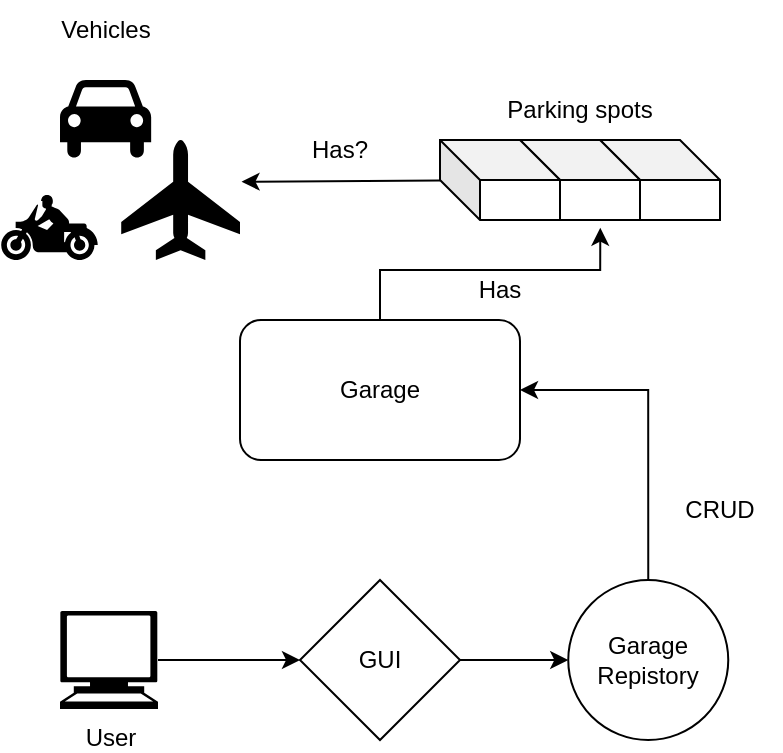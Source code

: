 <mxfile version="24.0.7" type="github">
  <diagram id="C5RBs43oDa-KdzZeNtuy" name="Page-1">
    <mxGraphModel dx="1185" dy="647" grid="1" gridSize="10" guides="1" tooltips="1" connect="1" arrows="1" fold="1" page="1" pageScale="1" pageWidth="827" pageHeight="1169" math="0" shadow="0">
      <root>
        <mxCell id="WIyWlLk6GJQsqaUBKTNV-0" />
        <mxCell id="WIyWlLk6GJQsqaUBKTNV-1" parent="WIyWlLk6GJQsqaUBKTNV-0" />
        <mxCell id="WIyWlLk6GJQsqaUBKTNV-3" value="Garage" style="rounded=1;whiteSpace=wrap;html=1;fontSize=12;glass=0;strokeWidth=1;shadow=0;" parent="WIyWlLk6GJQsqaUBKTNV-1" vertex="1">
          <mxGeometry x="310" y="230" width="140" height="70" as="geometry" />
        </mxCell>
        <mxCell id="9C-q0X9nKTrq2vJhem4q-1" value="Garage&lt;div&gt;Repistory&lt;/div&gt;" style="ellipse;whiteSpace=wrap;html=1;aspect=fixed;" vertex="1" parent="WIyWlLk6GJQsqaUBKTNV-1">
          <mxGeometry x="474.13" y="360" width="80" height="80" as="geometry" />
        </mxCell>
        <mxCell id="9C-q0X9nKTrq2vJhem4q-9" value="" style="shape=cube;whiteSpace=wrap;html=1;boundedLbl=1;backgroundOutline=1;darkOpacity=0.05;darkOpacity2=0.1;" vertex="1" parent="WIyWlLk6GJQsqaUBKTNV-1">
          <mxGeometry x="490" y="140" width="60" height="40" as="geometry" />
        </mxCell>
        <mxCell id="9C-q0X9nKTrq2vJhem4q-12" value="" style="shape=cube;whiteSpace=wrap;html=1;boundedLbl=1;backgroundOutline=1;darkOpacity=0.05;darkOpacity2=0.1;" vertex="1" parent="WIyWlLk6GJQsqaUBKTNV-1">
          <mxGeometry x="450" y="140" width="60" height="40" as="geometry" />
        </mxCell>
        <mxCell id="9C-q0X9nKTrq2vJhem4q-43" value="" style="rounded=0;orthogonalLoop=1;jettySize=auto;html=1;entryX=1.013;entryY=0.348;entryDx=0;entryDy=0;entryPerimeter=0;" edge="1" parent="WIyWlLk6GJQsqaUBKTNV-1" source="9C-q0X9nKTrq2vJhem4q-13" target="9C-q0X9nKTrq2vJhem4q-24">
          <mxGeometry relative="1" as="geometry" />
        </mxCell>
        <mxCell id="9C-q0X9nKTrq2vJhem4q-13" value="" style="shape=cube;whiteSpace=wrap;html=1;boundedLbl=1;backgroundOutline=1;darkOpacity=0.05;darkOpacity2=0.1;" vertex="1" parent="WIyWlLk6GJQsqaUBKTNV-1">
          <mxGeometry x="410" y="140" width="60" height="40" as="geometry" />
        </mxCell>
        <mxCell id="9C-q0X9nKTrq2vJhem4q-15" value="Parking spots" style="text;strokeColor=none;align=center;fillColor=none;html=1;verticalAlign=middle;whiteSpace=wrap;rounded=0;" vertex="1" parent="WIyWlLk6GJQsqaUBKTNV-1">
          <mxGeometry x="440" y="110" width="80" height="30" as="geometry" />
        </mxCell>
        <mxCell id="9C-q0X9nKTrq2vJhem4q-17" style="edgeStyle=orthogonalEdgeStyle;rounded=0;orthogonalLoop=1;jettySize=auto;html=1;entryX=0.669;entryY=1.096;entryDx=0;entryDy=0;entryPerimeter=0;" edge="1" parent="WIyWlLk6GJQsqaUBKTNV-1" source="WIyWlLk6GJQsqaUBKTNV-3" target="9C-q0X9nKTrq2vJhem4q-12">
          <mxGeometry relative="1" as="geometry" />
        </mxCell>
        <mxCell id="9C-q0X9nKTrq2vJhem4q-18" value="Has" style="text;strokeColor=none;align=center;fillColor=none;html=1;verticalAlign=middle;whiteSpace=wrap;rounded=0;" vertex="1" parent="WIyWlLk6GJQsqaUBKTNV-1">
          <mxGeometry x="410" y="200" width="60" height="30" as="geometry" />
        </mxCell>
        <mxCell id="9C-q0X9nKTrq2vJhem4q-22" value="CRUD" style="text;strokeColor=none;align=center;fillColor=none;html=1;verticalAlign=middle;whiteSpace=wrap;rounded=0;" vertex="1" parent="WIyWlLk6GJQsqaUBKTNV-1">
          <mxGeometry x="520" y="310" width="60" height="30" as="geometry" />
        </mxCell>
        <mxCell id="9C-q0X9nKTrq2vJhem4q-24" value="" style="shape=mxgraph.signs.transportation.airplane_3;html=1;pointerEvents=1;fillColor=#000000;strokeColor=none;verticalLabelPosition=bottom;verticalAlign=top;align=center;sketch=0;" vertex="1" parent="WIyWlLk6GJQsqaUBKTNV-1">
          <mxGeometry x="250.61" y="140" width="59.39" height="60" as="geometry" />
        </mxCell>
        <mxCell id="9C-q0X9nKTrq2vJhem4q-25" value="" style="shape=mxgraph.signs.transportation.car_4;html=1;pointerEvents=1;fillColor=#000000;strokeColor=none;verticalLabelPosition=bottom;verticalAlign=top;align=center;sketch=0;" vertex="1" parent="WIyWlLk6GJQsqaUBKTNV-1">
          <mxGeometry x="220.0" y="110" width="45.58" height="40" as="geometry" />
        </mxCell>
        <mxCell id="9C-q0X9nKTrq2vJhem4q-26" value="" style="shape=mxgraph.signs.transportation.motorcycle;html=1;pointerEvents=1;fillColor=#000000;strokeColor=none;verticalLabelPosition=bottom;verticalAlign=top;align=center;sketch=0;" vertex="1" parent="WIyWlLk6GJQsqaUBKTNV-1">
          <mxGeometry x="190.61" y="167.5" width="48.26" height="32.5" as="geometry" />
        </mxCell>
        <mxCell id="9C-q0X9nKTrq2vJhem4q-27" value="" style="endArrow=classic;html=1;rounded=0;entryX=1;entryY=0.5;entryDx=0;entryDy=0;exitX=0.5;exitY=0;exitDx=0;exitDy=0;edgeStyle=orthogonalEdgeStyle;" edge="1" parent="WIyWlLk6GJQsqaUBKTNV-1" source="9C-q0X9nKTrq2vJhem4q-1" target="WIyWlLk6GJQsqaUBKTNV-3">
          <mxGeometry width="50" height="50" relative="1" as="geometry">
            <mxPoint x="380" y="370" as="sourcePoint" />
            <mxPoint x="430" y="320" as="targetPoint" />
          </mxGeometry>
        </mxCell>
        <mxCell id="9C-q0X9nKTrq2vJhem4q-38" value="" style="edgeStyle=orthogonalEdgeStyle;rounded=0;orthogonalLoop=1;jettySize=auto;html=1;" edge="1" parent="WIyWlLk6GJQsqaUBKTNV-1" source="9C-q0X9nKTrq2vJhem4q-35" target="9C-q0X9nKTrq2vJhem4q-37">
          <mxGeometry relative="1" as="geometry" />
        </mxCell>
        <mxCell id="9C-q0X9nKTrq2vJhem4q-35" value="User" style="shape=mxgraph.signs.tech.computer;html=1;pointerEvents=1;fillColor=#000000;strokeColor=none;verticalLabelPosition=bottom;verticalAlign=top;align=center;sketch=0;" vertex="1" parent="WIyWlLk6GJQsqaUBKTNV-1">
          <mxGeometry x="220" y="375.5" width="49" height="49" as="geometry" />
        </mxCell>
        <mxCell id="9C-q0X9nKTrq2vJhem4q-39" value="" style="edgeStyle=orthogonalEdgeStyle;rounded=0;orthogonalLoop=1;jettySize=auto;html=1;" edge="1" parent="WIyWlLk6GJQsqaUBKTNV-1" source="9C-q0X9nKTrq2vJhem4q-37" target="9C-q0X9nKTrq2vJhem4q-1">
          <mxGeometry relative="1" as="geometry" />
        </mxCell>
        <mxCell id="9C-q0X9nKTrq2vJhem4q-37" value="GUI" style="rhombus;whiteSpace=wrap;html=1;" vertex="1" parent="WIyWlLk6GJQsqaUBKTNV-1">
          <mxGeometry x="340" y="360" width="80" height="80" as="geometry" />
        </mxCell>
        <mxCell id="9C-q0X9nKTrq2vJhem4q-44" value="Has?" style="text;strokeColor=none;align=center;fillColor=none;html=1;verticalAlign=middle;whiteSpace=wrap;rounded=0;" vertex="1" parent="WIyWlLk6GJQsqaUBKTNV-1">
          <mxGeometry x="330" y="130" width="60" height="30" as="geometry" />
        </mxCell>
        <mxCell id="9C-q0X9nKTrq2vJhem4q-45" value="Vehicles" style="text;strokeColor=none;align=center;fillColor=none;html=1;verticalAlign=middle;whiteSpace=wrap;rounded=0;" vertex="1" parent="WIyWlLk6GJQsqaUBKTNV-1">
          <mxGeometry x="212.79" y="70" width="60" height="30" as="geometry" />
        </mxCell>
      </root>
    </mxGraphModel>
  </diagram>
</mxfile>

